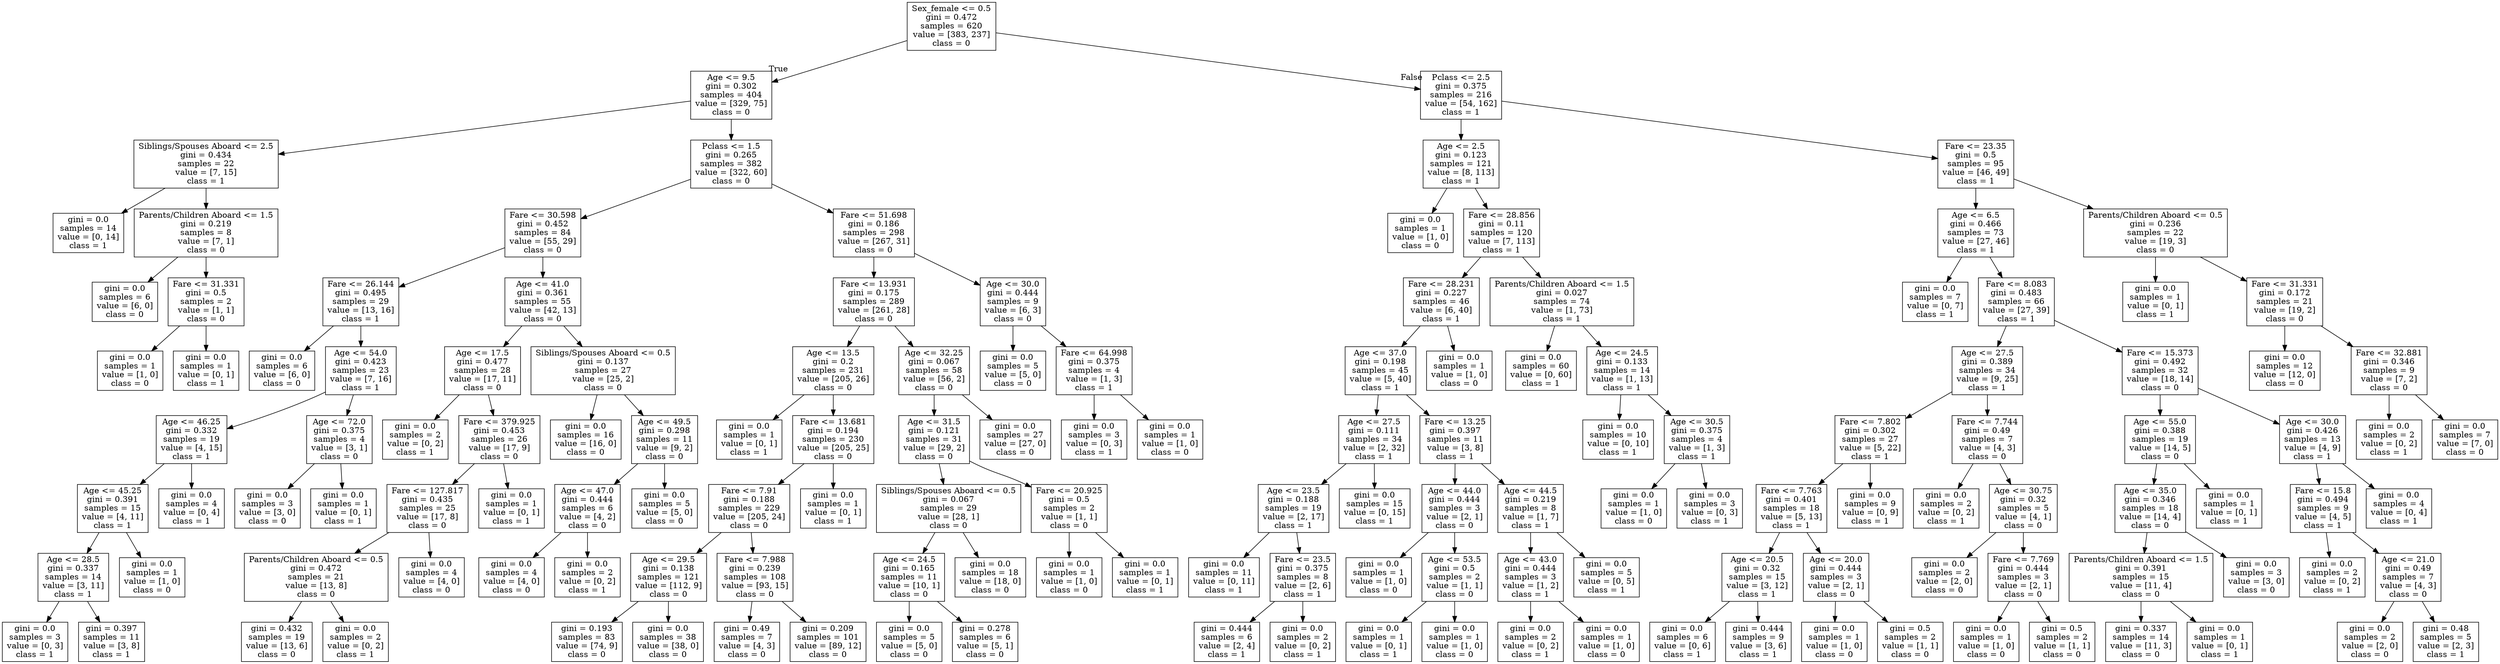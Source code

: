 digraph Tree {
node [shape=box] ;
0 [label="Sex_female <= 0.5\ngini = 0.472\nsamples = 620\nvalue = [383, 237]\nclass = 0"] ;
1 [label="Age <= 9.5\ngini = 0.302\nsamples = 404\nvalue = [329, 75]\nclass = 0"] ;
0 -> 1 [labeldistance=2.5, labelangle=45, headlabel="True"] ;
2 [label="Siblings/Spouses Aboard <= 2.5\ngini = 0.434\nsamples = 22\nvalue = [7, 15]\nclass = 1"] ;
1 -> 2 ;
3 [label="gini = 0.0\nsamples = 14\nvalue = [0, 14]\nclass = 1"] ;
2 -> 3 ;
4 [label="Parents/Children Aboard <= 1.5\ngini = 0.219\nsamples = 8\nvalue = [7, 1]\nclass = 0"] ;
2 -> 4 ;
5 [label="gini = 0.0\nsamples = 6\nvalue = [6, 0]\nclass = 0"] ;
4 -> 5 ;
6 [label="Fare <= 31.331\ngini = 0.5\nsamples = 2\nvalue = [1, 1]\nclass = 0"] ;
4 -> 6 ;
7 [label="gini = 0.0\nsamples = 1\nvalue = [1, 0]\nclass = 0"] ;
6 -> 7 ;
8 [label="gini = 0.0\nsamples = 1\nvalue = [0, 1]\nclass = 1"] ;
6 -> 8 ;
9 [label="Pclass <= 1.5\ngini = 0.265\nsamples = 382\nvalue = [322, 60]\nclass = 0"] ;
1 -> 9 ;
10 [label="Fare <= 30.598\ngini = 0.452\nsamples = 84\nvalue = [55, 29]\nclass = 0"] ;
9 -> 10 ;
11 [label="Fare <= 26.144\ngini = 0.495\nsamples = 29\nvalue = [13, 16]\nclass = 1"] ;
10 -> 11 ;
12 [label="gini = 0.0\nsamples = 6\nvalue = [6, 0]\nclass = 0"] ;
11 -> 12 ;
13 [label="Age <= 54.0\ngini = 0.423\nsamples = 23\nvalue = [7, 16]\nclass = 1"] ;
11 -> 13 ;
14 [label="Age <= 46.25\ngini = 0.332\nsamples = 19\nvalue = [4, 15]\nclass = 1"] ;
13 -> 14 ;
15 [label="Age <= 45.25\ngini = 0.391\nsamples = 15\nvalue = [4, 11]\nclass = 1"] ;
14 -> 15 ;
16 [label="Age <= 28.5\ngini = 0.337\nsamples = 14\nvalue = [3, 11]\nclass = 1"] ;
15 -> 16 ;
17 [label="gini = 0.0\nsamples = 3\nvalue = [0, 3]\nclass = 1"] ;
16 -> 17 ;
18 [label="gini = 0.397\nsamples = 11\nvalue = [3, 8]\nclass = 1"] ;
16 -> 18 ;
19 [label="gini = 0.0\nsamples = 1\nvalue = [1, 0]\nclass = 0"] ;
15 -> 19 ;
20 [label="gini = 0.0\nsamples = 4\nvalue = [0, 4]\nclass = 1"] ;
14 -> 20 ;
21 [label="Age <= 72.0\ngini = 0.375\nsamples = 4\nvalue = [3, 1]\nclass = 0"] ;
13 -> 21 ;
22 [label="gini = 0.0\nsamples = 3\nvalue = [3, 0]\nclass = 0"] ;
21 -> 22 ;
23 [label="gini = 0.0\nsamples = 1\nvalue = [0, 1]\nclass = 1"] ;
21 -> 23 ;
24 [label="Age <= 41.0\ngini = 0.361\nsamples = 55\nvalue = [42, 13]\nclass = 0"] ;
10 -> 24 ;
25 [label="Age <= 17.5\ngini = 0.477\nsamples = 28\nvalue = [17, 11]\nclass = 0"] ;
24 -> 25 ;
26 [label="gini = 0.0\nsamples = 2\nvalue = [0, 2]\nclass = 1"] ;
25 -> 26 ;
27 [label="Fare <= 379.925\ngini = 0.453\nsamples = 26\nvalue = [17, 9]\nclass = 0"] ;
25 -> 27 ;
28 [label="Fare <= 127.817\ngini = 0.435\nsamples = 25\nvalue = [17, 8]\nclass = 0"] ;
27 -> 28 ;
29 [label="Parents/Children Aboard <= 0.5\ngini = 0.472\nsamples = 21\nvalue = [13, 8]\nclass = 0"] ;
28 -> 29 ;
30 [label="gini = 0.432\nsamples = 19\nvalue = [13, 6]\nclass = 0"] ;
29 -> 30 ;
31 [label="gini = 0.0\nsamples = 2\nvalue = [0, 2]\nclass = 1"] ;
29 -> 31 ;
32 [label="gini = 0.0\nsamples = 4\nvalue = [4, 0]\nclass = 0"] ;
28 -> 32 ;
33 [label="gini = 0.0\nsamples = 1\nvalue = [0, 1]\nclass = 1"] ;
27 -> 33 ;
34 [label="Siblings/Spouses Aboard <= 0.5\ngini = 0.137\nsamples = 27\nvalue = [25, 2]\nclass = 0"] ;
24 -> 34 ;
35 [label="gini = 0.0\nsamples = 16\nvalue = [16, 0]\nclass = 0"] ;
34 -> 35 ;
36 [label="Age <= 49.5\ngini = 0.298\nsamples = 11\nvalue = [9, 2]\nclass = 0"] ;
34 -> 36 ;
37 [label="Age <= 47.0\ngini = 0.444\nsamples = 6\nvalue = [4, 2]\nclass = 0"] ;
36 -> 37 ;
38 [label="gini = 0.0\nsamples = 4\nvalue = [4, 0]\nclass = 0"] ;
37 -> 38 ;
39 [label="gini = 0.0\nsamples = 2\nvalue = [0, 2]\nclass = 1"] ;
37 -> 39 ;
40 [label="gini = 0.0\nsamples = 5\nvalue = [5, 0]\nclass = 0"] ;
36 -> 40 ;
41 [label="Fare <= 51.698\ngini = 0.186\nsamples = 298\nvalue = [267, 31]\nclass = 0"] ;
9 -> 41 ;
42 [label="Fare <= 13.931\ngini = 0.175\nsamples = 289\nvalue = [261, 28]\nclass = 0"] ;
41 -> 42 ;
43 [label="Age <= 13.5\ngini = 0.2\nsamples = 231\nvalue = [205, 26]\nclass = 0"] ;
42 -> 43 ;
44 [label="gini = 0.0\nsamples = 1\nvalue = [0, 1]\nclass = 1"] ;
43 -> 44 ;
45 [label="Fare <= 13.681\ngini = 0.194\nsamples = 230\nvalue = [205, 25]\nclass = 0"] ;
43 -> 45 ;
46 [label="Fare <= 7.91\ngini = 0.188\nsamples = 229\nvalue = [205, 24]\nclass = 0"] ;
45 -> 46 ;
47 [label="Age <= 29.5\ngini = 0.138\nsamples = 121\nvalue = [112, 9]\nclass = 0"] ;
46 -> 47 ;
48 [label="gini = 0.193\nsamples = 83\nvalue = [74, 9]\nclass = 0"] ;
47 -> 48 ;
49 [label="gini = 0.0\nsamples = 38\nvalue = [38, 0]\nclass = 0"] ;
47 -> 49 ;
50 [label="Fare <= 7.988\ngini = 0.239\nsamples = 108\nvalue = [93, 15]\nclass = 0"] ;
46 -> 50 ;
51 [label="gini = 0.49\nsamples = 7\nvalue = [4, 3]\nclass = 0"] ;
50 -> 51 ;
52 [label="gini = 0.209\nsamples = 101\nvalue = [89, 12]\nclass = 0"] ;
50 -> 52 ;
53 [label="gini = 0.0\nsamples = 1\nvalue = [0, 1]\nclass = 1"] ;
45 -> 53 ;
54 [label="Age <= 32.25\ngini = 0.067\nsamples = 58\nvalue = [56, 2]\nclass = 0"] ;
42 -> 54 ;
55 [label="Age <= 31.5\ngini = 0.121\nsamples = 31\nvalue = [29, 2]\nclass = 0"] ;
54 -> 55 ;
56 [label="Siblings/Spouses Aboard <= 0.5\ngini = 0.067\nsamples = 29\nvalue = [28, 1]\nclass = 0"] ;
55 -> 56 ;
57 [label="Age <= 24.5\ngini = 0.165\nsamples = 11\nvalue = [10, 1]\nclass = 0"] ;
56 -> 57 ;
58 [label="gini = 0.0\nsamples = 5\nvalue = [5, 0]\nclass = 0"] ;
57 -> 58 ;
59 [label="gini = 0.278\nsamples = 6\nvalue = [5, 1]\nclass = 0"] ;
57 -> 59 ;
60 [label="gini = 0.0\nsamples = 18\nvalue = [18, 0]\nclass = 0"] ;
56 -> 60 ;
61 [label="Fare <= 20.925\ngini = 0.5\nsamples = 2\nvalue = [1, 1]\nclass = 0"] ;
55 -> 61 ;
62 [label="gini = 0.0\nsamples = 1\nvalue = [1, 0]\nclass = 0"] ;
61 -> 62 ;
63 [label="gini = 0.0\nsamples = 1\nvalue = [0, 1]\nclass = 1"] ;
61 -> 63 ;
64 [label="gini = 0.0\nsamples = 27\nvalue = [27, 0]\nclass = 0"] ;
54 -> 64 ;
65 [label="Age <= 30.0\ngini = 0.444\nsamples = 9\nvalue = [6, 3]\nclass = 0"] ;
41 -> 65 ;
66 [label="gini = 0.0\nsamples = 5\nvalue = [5, 0]\nclass = 0"] ;
65 -> 66 ;
67 [label="Fare <= 64.998\ngini = 0.375\nsamples = 4\nvalue = [1, 3]\nclass = 1"] ;
65 -> 67 ;
68 [label="gini = 0.0\nsamples = 3\nvalue = [0, 3]\nclass = 1"] ;
67 -> 68 ;
69 [label="gini = 0.0\nsamples = 1\nvalue = [1, 0]\nclass = 0"] ;
67 -> 69 ;
70 [label="Pclass <= 2.5\ngini = 0.375\nsamples = 216\nvalue = [54, 162]\nclass = 1"] ;
0 -> 70 [labeldistance=2.5, labelangle=-45, headlabel="False"] ;
71 [label="Age <= 2.5\ngini = 0.123\nsamples = 121\nvalue = [8, 113]\nclass = 1"] ;
70 -> 71 ;
72 [label="gini = 0.0\nsamples = 1\nvalue = [1, 0]\nclass = 0"] ;
71 -> 72 ;
73 [label="Fare <= 28.856\ngini = 0.11\nsamples = 120\nvalue = [7, 113]\nclass = 1"] ;
71 -> 73 ;
74 [label="Fare <= 28.231\ngini = 0.227\nsamples = 46\nvalue = [6, 40]\nclass = 1"] ;
73 -> 74 ;
75 [label="Age <= 37.0\ngini = 0.198\nsamples = 45\nvalue = [5, 40]\nclass = 1"] ;
74 -> 75 ;
76 [label="Age <= 27.5\ngini = 0.111\nsamples = 34\nvalue = [2, 32]\nclass = 1"] ;
75 -> 76 ;
77 [label="Age <= 23.5\ngini = 0.188\nsamples = 19\nvalue = [2, 17]\nclass = 1"] ;
76 -> 77 ;
78 [label="gini = 0.0\nsamples = 11\nvalue = [0, 11]\nclass = 1"] ;
77 -> 78 ;
79 [label="Fare <= 23.5\ngini = 0.375\nsamples = 8\nvalue = [2, 6]\nclass = 1"] ;
77 -> 79 ;
80 [label="gini = 0.444\nsamples = 6\nvalue = [2, 4]\nclass = 1"] ;
79 -> 80 ;
81 [label="gini = 0.0\nsamples = 2\nvalue = [0, 2]\nclass = 1"] ;
79 -> 81 ;
82 [label="gini = 0.0\nsamples = 15\nvalue = [0, 15]\nclass = 1"] ;
76 -> 82 ;
83 [label="Fare <= 13.25\ngini = 0.397\nsamples = 11\nvalue = [3, 8]\nclass = 1"] ;
75 -> 83 ;
84 [label="Age <= 44.0\ngini = 0.444\nsamples = 3\nvalue = [2, 1]\nclass = 0"] ;
83 -> 84 ;
85 [label="gini = 0.0\nsamples = 1\nvalue = [1, 0]\nclass = 0"] ;
84 -> 85 ;
86 [label="Age <= 53.5\ngini = 0.5\nsamples = 2\nvalue = [1, 1]\nclass = 0"] ;
84 -> 86 ;
87 [label="gini = 0.0\nsamples = 1\nvalue = [0, 1]\nclass = 1"] ;
86 -> 87 ;
88 [label="gini = 0.0\nsamples = 1\nvalue = [1, 0]\nclass = 0"] ;
86 -> 88 ;
89 [label="Age <= 44.5\ngini = 0.219\nsamples = 8\nvalue = [1, 7]\nclass = 1"] ;
83 -> 89 ;
90 [label="Age <= 43.0\ngini = 0.444\nsamples = 3\nvalue = [1, 2]\nclass = 1"] ;
89 -> 90 ;
91 [label="gini = 0.0\nsamples = 2\nvalue = [0, 2]\nclass = 1"] ;
90 -> 91 ;
92 [label="gini = 0.0\nsamples = 1\nvalue = [1, 0]\nclass = 0"] ;
90 -> 92 ;
93 [label="gini = 0.0\nsamples = 5\nvalue = [0, 5]\nclass = 1"] ;
89 -> 93 ;
94 [label="gini = 0.0\nsamples = 1\nvalue = [1, 0]\nclass = 0"] ;
74 -> 94 ;
95 [label="Parents/Children Aboard <= 1.5\ngini = 0.027\nsamples = 74\nvalue = [1, 73]\nclass = 1"] ;
73 -> 95 ;
96 [label="gini = 0.0\nsamples = 60\nvalue = [0, 60]\nclass = 1"] ;
95 -> 96 ;
97 [label="Age <= 24.5\ngini = 0.133\nsamples = 14\nvalue = [1, 13]\nclass = 1"] ;
95 -> 97 ;
98 [label="gini = 0.0\nsamples = 10\nvalue = [0, 10]\nclass = 1"] ;
97 -> 98 ;
99 [label="Age <= 30.5\ngini = 0.375\nsamples = 4\nvalue = [1, 3]\nclass = 1"] ;
97 -> 99 ;
100 [label="gini = 0.0\nsamples = 1\nvalue = [1, 0]\nclass = 0"] ;
99 -> 100 ;
101 [label="gini = 0.0\nsamples = 3\nvalue = [0, 3]\nclass = 1"] ;
99 -> 101 ;
102 [label="Fare <= 23.35\ngini = 0.5\nsamples = 95\nvalue = [46, 49]\nclass = 1"] ;
70 -> 102 ;
103 [label="Age <= 6.5\ngini = 0.466\nsamples = 73\nvalue = [27, 46]\nclass = 1"] ;
102 -> 103 ;
104 [label="gini = 0.0\nsamples = 7\nvalue = [0, 7]\nclass = 1"] ;
103 -> 104 ;
105 [label="Fare <= 8.083\ngini = 0.483\nsamples = 66\nvalue = [27, 39]\nclass = 1"] ;
103 -> 105 ;
106 [label="Age <= 27.5\ngini = 0.389\nsamples = 34\nvalue = [9, 25]\nclass = 1"] ;
105 -> 106 ;
107 [label="Fare <= 7.802\ngini = 0.302\nsamples = 27\nvalue = [5, 22]\nclass = 1"] ;
106 -> 107 ;
108 [label="Fare <= 7.763\ngini = 0.401\nsamples = 18\nvalue = [5, 13]\nclass = 1"] ;
107 -> 108 ;
109 [label="Age <= 20.5\ngini = 0.32\nsamples = 15\nvalue = [3, 12]\nclass = 1"] ;
108 -> 109 ;
110 [label="gini = 0.0\nsamples = 6\nvalue = [0, 6]\nclass = 1"] ;
109 -> 110 ;
111 [label="gini = 0.444\nsamples = 9\nvalue = [3, 6]\nclass = 1"] ;
109 -> 111 ;
112 [label="Age <= 20.0\ngini = 0.444\nsamples = 3\nvalue = [2, 1]\nclass = 0"] ;
108 -> 112 ;
113 [label="gini = 0.0\nsamples = 1\nvalue = [1, 0]\nclass = 0"] ;
112 -> 113 ;
114 [label="gini = 0.5\nsamples = 2\nvalue = [1, 1]\nclass = 0"] ;
112 -> 114 ;
115 [label="gini = 0.0\nsamples = 9\nvalue = [0, 9]\nclass = 1"] ;
107 -> 115 ;
116 [label="Fare <= 7.744\ngini = 0.49\nsamples = 7\nvalue = [4, 3]\nclass = 0"] ;
106 -> 116 ;
117 [label="gini = 0.0\nsamples = 2\nvalue = [0, 2]\nclass = 1"] ;
116 -> 117 ;
118 [label="Age <= 30.75\ngini = 0.32\nsamples = 5\nvalue = [4, 1]\nclass = 0"] ;
116 -> 118 ;
119 [label="gini = 0.0\nsamples = 2\nvalue = [2, 0]\nclass = 0"] ;
118 -> 119 ;
120 [label="Fare <= 7.769\ngini = 0.444\nsamples = 3\nvalue = [2, 1]\nclass = 0"] ;
118 -> 120 ;
121 [label="gini = 0.0\nsamples = 1\nvalue = [1, 0]\nclass = 0"] ;
120 -> 121 ;
122 [label="gini = 0.5\nsamples = 2\nvalue = [1, 1]\nclass = 0"] ;
120 -> 122 ;
123 [label="Fare <= 15.373\ngini = 0.492\nsamples = 32\nvalue = [18, 14]\nclass = 0"] ;
105 -> 123 ;
124 [label="Age <= 55.0\ngini = 0.388\nsamples = 19\nvalue = [14, 5]\nclass = 0"] ;
123 -> 124 ;
125 [label="Age <= 35.0\ngini = 0.346\nsamples = 18\nvalue = [14, 4]\nclass = 0"] ;
124 -> 125 ;
126 [label="Parents/Children Aboard <= 1.5\ngini = 0.391\nsamples = 15\nvalue = [11, 4]\nclass = 0"] ;
125 -> 126 ;
127 [label="gini = 0.337\nsamples = 14\nvalue = [11, 3]\nclass = 0"] ;
126 -> 127 ;
128 [label="gini = 0.0\nsamples = 1\nvalue = [0, 1]\nclass = 1"] ;
126 -> 128 ;
129 [label="gini = 0.0\nsamples = 3\nvalue = [3, 0]\nclass = 0"] ;
125 -> 129 ;
130 [label="gini = 0.0\nsamples = 1\nvalue = [0, 1]\nclass = 1"] ;
124 -> 130 ;
131 [label="Age <= 30.0\ngini = 0.426\nsamples = 13\nvalue = [4, 9]\nclass = 1"] ;
123 -> 131 ;
132 [label="Fare <= 15.8\ngini = 0.494\nsamples = 9\nvalue = [4, 5]\nclass = 1"] ;
131 -> 132 ;
133 [label="gini = 0.0\nsamples = 2\nvalue = [0, 2]\nclass = 1"] ;
132 -> 133 ;
134 [label="Age <= 21.0\ngini = 0.49\nsamples = 7\nvalue = [4, 3]\nclass = 0"] ;
132 -> 134 ;
135 [label="gini = 0.0\nsamples = 2\nvalue = [2, 0]\nclass = 0"] ;
134 -> 135 ;
136 [label="gini = 0.48\nsamples = 5\nvalue = [2, 3]\nclass = 1"] ;
134 -> 136 ;
137 [label="gini = 0.0\nsamples = 4\nvalue = [0, 4]\nclass = 1"] ;
131 -> 137 ;
138 [label="Parents/Children Aboard <= 0.5\ngini = 0.236\nsamples = 22\nvalue = [19, 3]\nclass = 0"] ;
102 -> 138 ;
139 [label="gini = 0.0\nsamples = 1\nvalue = [0, 1]\nclass = 1"] ;
138 -> 139 ;
140 [label="Fare <= 31.331\ngini = 0.172\nsamples = 21\nvalue = [19, 2]\nclass = 0"] ;
138 -> 140 ;
141 [label="gini = 0.0\nsamples = 12\nvalue = [12, 0]\nclass = 0"] ;
140 -> 141 ;
142 [label="Fare <= 32.881\ngini = 0.346\nsamples = 9\nvalue = [7, 2]\nclass = 0"] ;
140 -> 142 ;
143 [label="gini = 0.0\nsamples = 2\nvalue = [0, 2]\nclass = 1"] ;
142 -> 143 ;
144 [label="gini = 0.0\nsamples = 7\nvalue = [7, 0]\nclass = 0"] ;
142 -> 144 ;
}